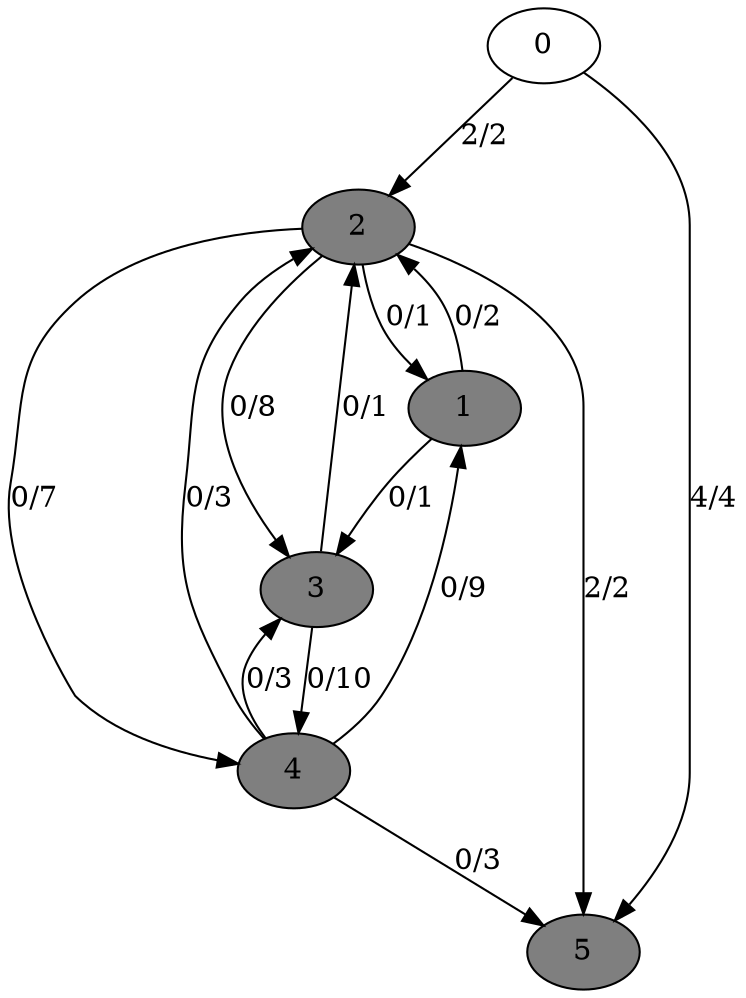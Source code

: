 digraph G {
	0[style=filled fillcolor=grey100];
	0->2[label ="2/2"] ;
	0->5[label ="4/4"] ;
	1[style=filled fillcolor=grey50];
	1->2[label ="0/2"] ;
	1->3[label ="0/1"] ;
	2[style=filled fillcolor=grey50];
	2->1[label ="0/1"] ;
	2->3[label ="0/8"] ;
	2->4[label ="0/7"] ;
	2->5[label ="2/2"] ;
	3[style=filled fillcolor=grey50];
	3->2[label ="0/1"] ;
	3->4[label ="0/10"] ;
	4[style=filled fillcolor=grey50];
	4->1[label ="0/9"] ;
	4->2[label ="0/3"] ;
	4->3[label ="0/3"] ;
	4->5[label ="0/3"] ;
	5[style=filled fillcolor=grey50];
}
